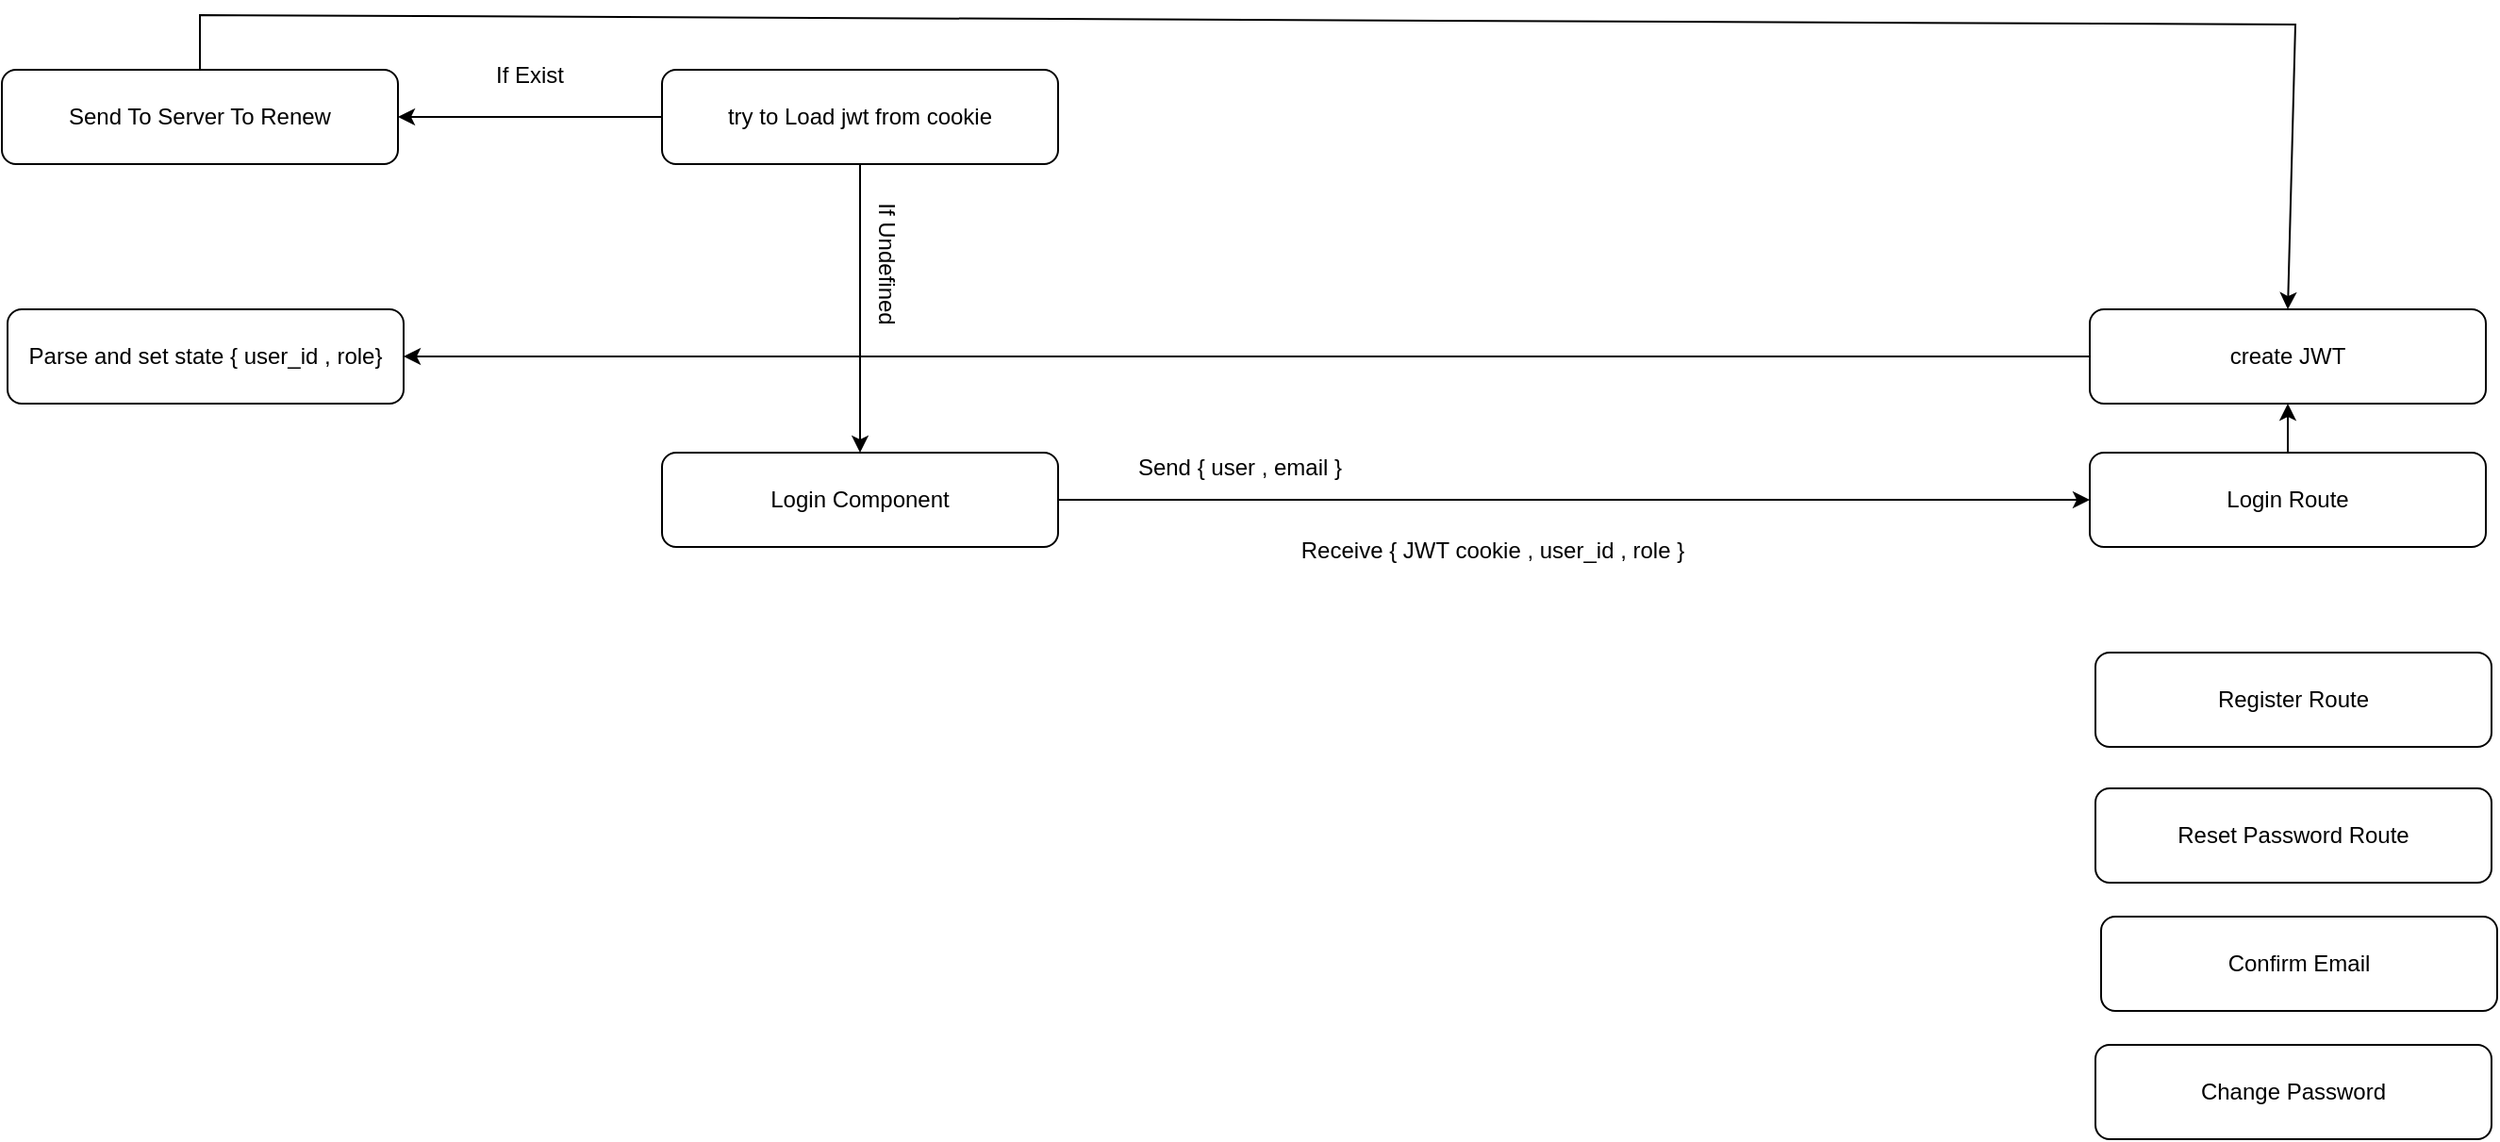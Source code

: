 <mxfile version="24.6.3" type="github">
  <diagram name="Page-1" id="uobpP5keh15hHktpZvG5">
    <mxGraphModel dx="2309" dy="1214" grid="0" gridSize="10" guides="1" tooltips="1" connect="1" arrows="1" fold="1" page="0" pageScale="1" pageWidth="850" pageHeight="1100" math="0" shadow="0">
      <root>
        <mxCell id="0" />
        <mxCell id="1" parent="0" />
        <mxCell id="7QSdH3X76_j9lBN3SgSZ-10" style="rounded=0;orthogonalLoop=1;jettySize=auto;html=1;exitX=1;exitY=0.5;exitDx=0;exitDy=0;entryX=0;entryY=0.5;entryDx=0;entryDy=0;fontFamily=Helvetica;fontSize=12;fontColor=default;" edge="1" parent="1" source="7QSdH3X76_j9lBN3SgSZ-3" target="7QSdH3X76_j9lBN3SgSZ-4">
          <mxGeometry relative="1" as="geometry" />
        </mxCell>
        <mxCell id="7QSdH3X76_j9lBN3SgSZ-3" value="Login Component" style="rounded=1;whiteSpace=wrap;html=1;" vertex="1" parent="1">
          <mxGeometry x="-70" y="-50" width="210" height="50" as="geometry" />
        </mxCell>
        <mxCell id="7QSdH3X76_j9lBN3SgSZ-31" style="edgeStyle=none;shape=connector;rounded=0;orthogonalLoop=1;jettySize=auto;html=1;exitX=0.5;exitY=0;exitDx=0;exitDy=0;entryX=0.5;entryY=1;entryDx=0;entryDy=0;strokeColor=default;align=center;verticalAlign=middle;fontFamily=Helvetica;fontSize=12;fontColor=default;labelBackgroundColor=default;endArrow=classic;" edge="1" parent="1" source="7QSdH3X76_j9lBN3SgSZ-4" target="7QSdH3X76_j9lBN3SgSZ-25">
          <mxGeometry relative="1" as="geometry" />
        </mxCell>
        <mxCell id="7QSdH3X76_j9lBN3SgSZ-4" value="Login Route" style="rounded=1;whiteSpace=wrap;html=1;" vertex="1" parent="1">
          <mxGeometry x="687" y="-50" width="210" height="50" as="geometry" />
        </mxCell>
        <mxCell id="7QSdH3X76_j9lBN3SgSZ-5" value="Register Route" style="rounded=1;whiteSpace=wrap;html=1;" vertex="1" parent="1">
          <mxGeometry x="690" y="56" width="210" height="50" as="geometry" />
        </mxCell>
        <mxCell id="7QSdH3X76_j9lBN3SgSZ-6" value="Reset Password Route" style="rounded=1;whiteSpace=wrap;html=1;" vertex="1" parent="1">
          <mxGeometry x="690" y="128" width="210" height="50" as="geometry" />
        </mxCell>
        <mxCell id="7QSdH3X76_j9lBN3SgSZ-7" value="Confirm Email" style="rounded=1;whiteSpace=wrap;html=1;" vertex="1" parent="1">
          <mxGeometry x="693" y="196" width="210" height="50" as="geometry" />
        </mxCell>
        <mxCell id="7QSdH3X76_j9lBN3SgSZ-8" value="Change Password" style="rounded=1;whiteSpace=wrap;html=1;" vertex="1" parent="1">
          <mxGeometry x="690" y="264" width="210" height="50" as="geometry" />
        </mxCell>
        <mxCell id="7QSdH3X76_j9lBN3SgSZ-12" value="Send { user , email } " style="text;html=1;align=center;verticalAlign=middle;whiteSpace=wrap;rounded=0;fontFamily=Helvetica;fontSize=12;fontColor=default;labelBackgroundColor=default;rotation=0;" vertex="1" parent="1">
          <mxGeometry x="148" y="-57" width="177" height="30" as="geometry" />
        </mxCell>
        <mxCell id="7QSdH3X76_j9lBN3SgSZ-13" value="Receive { JWT cookie , user_id , role }" style="text;html=1;align=center;verticalAlign=middle;whiteSpace=wrap;rounded=0;fontFamily=Helvetica;fontSize=12;fontColor=default;labelBackgroundColor=default;rotation=0;" vertex="1" parent="1">
          <mxGeometry x="238" y="-13" width="265" height="30" as="geometry" />
        </mxCell>
        <mxCell id="7QSdH3X76_j9lBN3SgSZ-16" style="edgeStyle=none;shape=connector;rounded=0;orthogonalLoop=1;jettySize=auto;html=1;strokeColor=default;align=center;verticalAlign=middle;fontFamily=Helvetica;fontSize=12;fontColor=default;labelBackgroundColor=default;endArrow=classic;" edge="1" parent="1" source="7QSdH3X76_j9lBN3SgSZ-15" target="7QSdH3X76_j9lBN3SgSZ-3">
          <mxGeometry relative="1" as="geometry">
            <mxPoint x="33" y="-52" as="targetPoint" />
          </mxGeometry>
        </mxCell>
        <mxCell id="7QSdH3X76_j9lBN3SgSZ-18" style="edgeStyle=none;shape=connector;rounded=0;orthogonalLoop=1;jettySize=auto;html=1;strokeColor=default;align=center;verticalAlign=middle;fontFamily=Helvetica;fontSize=12;fontColor=default;labelBackgroundColor=default;endArrow=classic;" edge="1" parent="1" source="7QSdH3X76_j9lBN3SgSZ-15">
          <mxGeometry relative="1" as="geometry">
            <mxPoint x="-210" y="-228" as="targetPoint" />
          </mxGeometry>
        </mxCell>
        <mxCell id="7QSdH3X76_j9lBN3SgSZ-15" value="try to Load jwt from cookie" style="rounded=1;whiteSpace=wrap;html=1;" vertex="1" parent="1">
          <mxGeometry x="-70" y="-253" width="210" height="50" as="geometry" />
        </mxCell>
        <mxCell id="7QSdH3X76_j9lBN3SgSZ-17" value="If Undefined" style="text;html=1;align=center;verticalAlign=middle;whiteSpace=wrap;rounded=0;fontFamily=Helvetica;fontSize=12;fontColor=default;labelBackgroundColor=default;rotation=90;" vertex="1" parent="1">
          <mxGeometry x="1" y="-165" width="96" height="30" as="geometry" />
        </mxCell>
        <mxCell id="7QSdH3X76_j9lBN3SgSZ-19" value="If Exist" style="text;html=1;align=center;verticalAlign=middle;whiteSpace=wrap;rounded=0;fontFamily=Helvetica;fontSize=12;fontColor=default;labelBackgroundColor=default;rotation=0;" vertex="1" parent="1">
          <mxGeometry x="-188" y="-265" width="96" height="30" as="geometry" />
        </mxCell>
        <mxCell id="7QSdH3X76_j9lBN3SgSZ-28" style="edgeStyle=none;shape=connector;rounded=0;orthogonalLoop=1;jettySize=auto;html=1;exitX=0.5;exitY=0;exitDx=0;exitDy=0;entryX=0.5;entryY=0;entryDx=0;entryDy=0;strokeColor=default;align=center;verticalAlign=middle;fontFamily=Helvetica;fontSize=12;fontColor=default;labelBackgroundColor=default;endArrow=classic;" edge="1" parent="1" source="7QSdH3X76_j9lBN3SgSZ-20" target="7QSdH3X76_j9lBN3SgSZ-25">
          <mxGeometry relative="1" as="geometry">
            <Array as="points">
              <mxPoint x="-315" y="-282" />
              <mxPoint x="796" y="-277" />
            </Array>
          </mxGeometry>
        </mxCell>
        <mxCell id="7QSdH3X76_j9lBN3SgSZ-20" value="Send To Server To Renew" style="rounded=1;whiteSpace=wrap;html=1;" vertex="1" parent="1">
          <mxGeometry x="-420" y="-253" width="210" height="50" as="geometry" />
        </mxCell>
        <mxCell id="7QSdH3X76_j9lBN3SgSZ-30" style="edgeStyle=none;shape=connector;rounded=0;orthogonalLoop=1;jettySize=auto;html=1;exitX=0;exitY=0.5;exitDx=0;exitDy=0;strokeColor=default;align=center;verticalAlign=middle;fontFamily=Helvetica;fontSize=12;fontColor=default;labelBackgroundColor=default;endArrow=classic;" edge="1" parent="1" source="7QSdH3X76_j9lBN3SgSZ-25" target="7QSdH3X76_j9lBN3SgSZ-29">
          <mxGeometry relative="1" as="geometry" />
        </mxCell>
        <mxCell id="7QSdH3X76_j9lBN3SgSZ-25" value="create JWT" style="rounded=1;whiteSpace=wrap;html=1;" vertex="1" parent="1">
          <mxGeometry x="687" y="-126" width="210" height="50" as="geometry" />
        </mxCell>
        <mxCell id="7QSdH3X76_j9lBN3SgSZ-29" value="Parse and set state { user_id , role}" style="rounded=1;whiteSpace=wrap;html=1;" vertex="1" parent="1">
          <mxGeometry x="-417" y="-126" width="210" height="50" as="geometry" />
        </mxCell>
      </root>
    </mxGraphModel>
  </diagram>
</mxfile>
